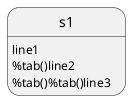 {
  "sha1": "bop27e90bc6q8fpteoct7c1hch8i580",
  "insertion": {
    "when": "2024-11-23T15:35:39.168Z",
    "url": "https://forum.plantuml.net/13071/newline-in-state-diagrams-is-inconsistent",
    "user": "The-Lum"
  }
}
@startuml
skinparam tabSize 2
state s1
s1 : line1
s1 : %tab()line2
s1 : %tab()%tab()line3
@enduml

